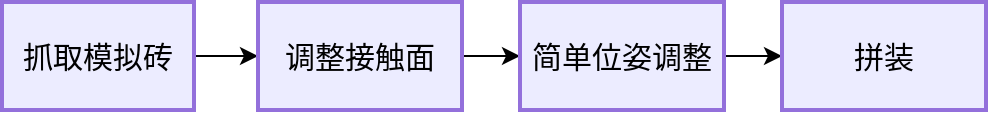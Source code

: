 <mxfile version="27.0.6">
  <diagram name="第 1 页" id="s0ZuTIdpN0D4-DDphK1k">
    <mxGraphModel dx="1060" dy="572" grid="1" gridSize="10" guides="1" tooltips="1" connect="1" arrows="1" fold="1" page="1" pageScale="1" pageWidth="827" pageHeight="1169" math="0" shadow="0">
      <root>
        <mxCell id="0" />
        <mxCell id="1" parent="0" />
        <mxCell id="oWTD0FEcT8lbK7-aN0bz-3" value="" style="edgeStyle=orthogonalEdgeStyle;rounded=0;orthogonalLoop=1;jettySize=auto;html=1;" edge="1" parent="1" source="oWTD0FEcT8lbK7-aN0bz-1" target="oWTD0FEcT8lbK7-aN0bz-2">
          <mxGeometry relative="1" as="geometry" />
        </mxCell>
        <mxCell id="oWTD0FEcT8lbK7-aN0bz-1" value="抓取模拟砖" style="whiteSpace=wrap;strokeWidth=2;strokeColor=light-dark(#9370db, #ededed);align=center;verticalAlign=middle;fontFamily=Helvetica;fontSize=15;fontColor=default;fillColor=light-dark(#ececff, #392f3f);" vertex="1" parent="1">
          <mxGeometry x="80" y="340" width="96" height="54" as="geometry" />
        </mxCell>
        <mxCell id="oWTD0FEcT8lbK7-aN0bz-5" value="" style="edgeStyle=orthogonalEdgeStyle;rounded=0;orthogonalLoop=1;jettySize=auto;html=1;" edge="1" parent="1" source="oWTD0FEcT8lbK7-aN0bz-2" target="oWTD0FEcT8lbK7-aN0bz-4">
          <mxGeometry relative="1" as="geometry" />
        </mxCell>
        <mxCell id="oWTD0FEcT8lbK7-aN0bz-2" value="调整接触面" style="whiteSpace=wrap;strokeWidth=2;strokeColor=light-dark(#9370db, #ededed);align=center;verticalAlign=middle;fontFamily=Helvetica;fontSize=15;fontColor=default;fillColor=light-dark(#ececff, #392f3f);" vertex="1" parent="1">
          <mxGeometry x="208" y="340" width="102" height="54" as="geometry" />
        </mxCell>
        <mxCell id="oWTD0FEcT8lbK7-aN0bz-7" value="" style="edgeStyle=orthogonalEdgeStyle;rounded=0;orthogonalLoop=1;jettySize=auto;html=1;" edge="1" parent="1" source="oWTD0FEcT8lbK7-aN0bz-4" target="oWTD0FEcT8lbK7-aN0bz-6">
          <mxGeometry relative="1" as="geometry" />
        </mxCell>
        <mxCell id="oWTD0FEcT8lbK7-aN0bz-4" value="简单位姿调整" style="whiteSpace=wrap;strokeWidth=2;strokeColor=light-dark(#9370db, #ededed);align=center;verticalAlign=middle;fontFamily=Helvetica;fontSize=15;fontColor=default;fillColor=light-dark(#ececff, #392f3f);" vertex="1" parent="1">
          <mxGeometry x="339" y="340" width="102" height="54" as="geometry" />
        </mxCell>
        <mxCell id="oWTD0FEcT8lbK7-aN0bz-6" value="拼装" style="whiteSpace=wrap;strokeWidth=2;strokeColor=light-dark(#9370db, #ededed);align=center;verticalAlign=middle;fontFamily=Helvetica;fontSize=15;fontColor=default;fillColor=light-dark(#ececff, #392f3f);" vertex="1" parent="1">
          <mxGeometry x="470" y="340" width="102" height="54" as="geometry" />
        </mxCell>
      </root>
    </mxGraphModel>
  </diagram>
</mxfile>
